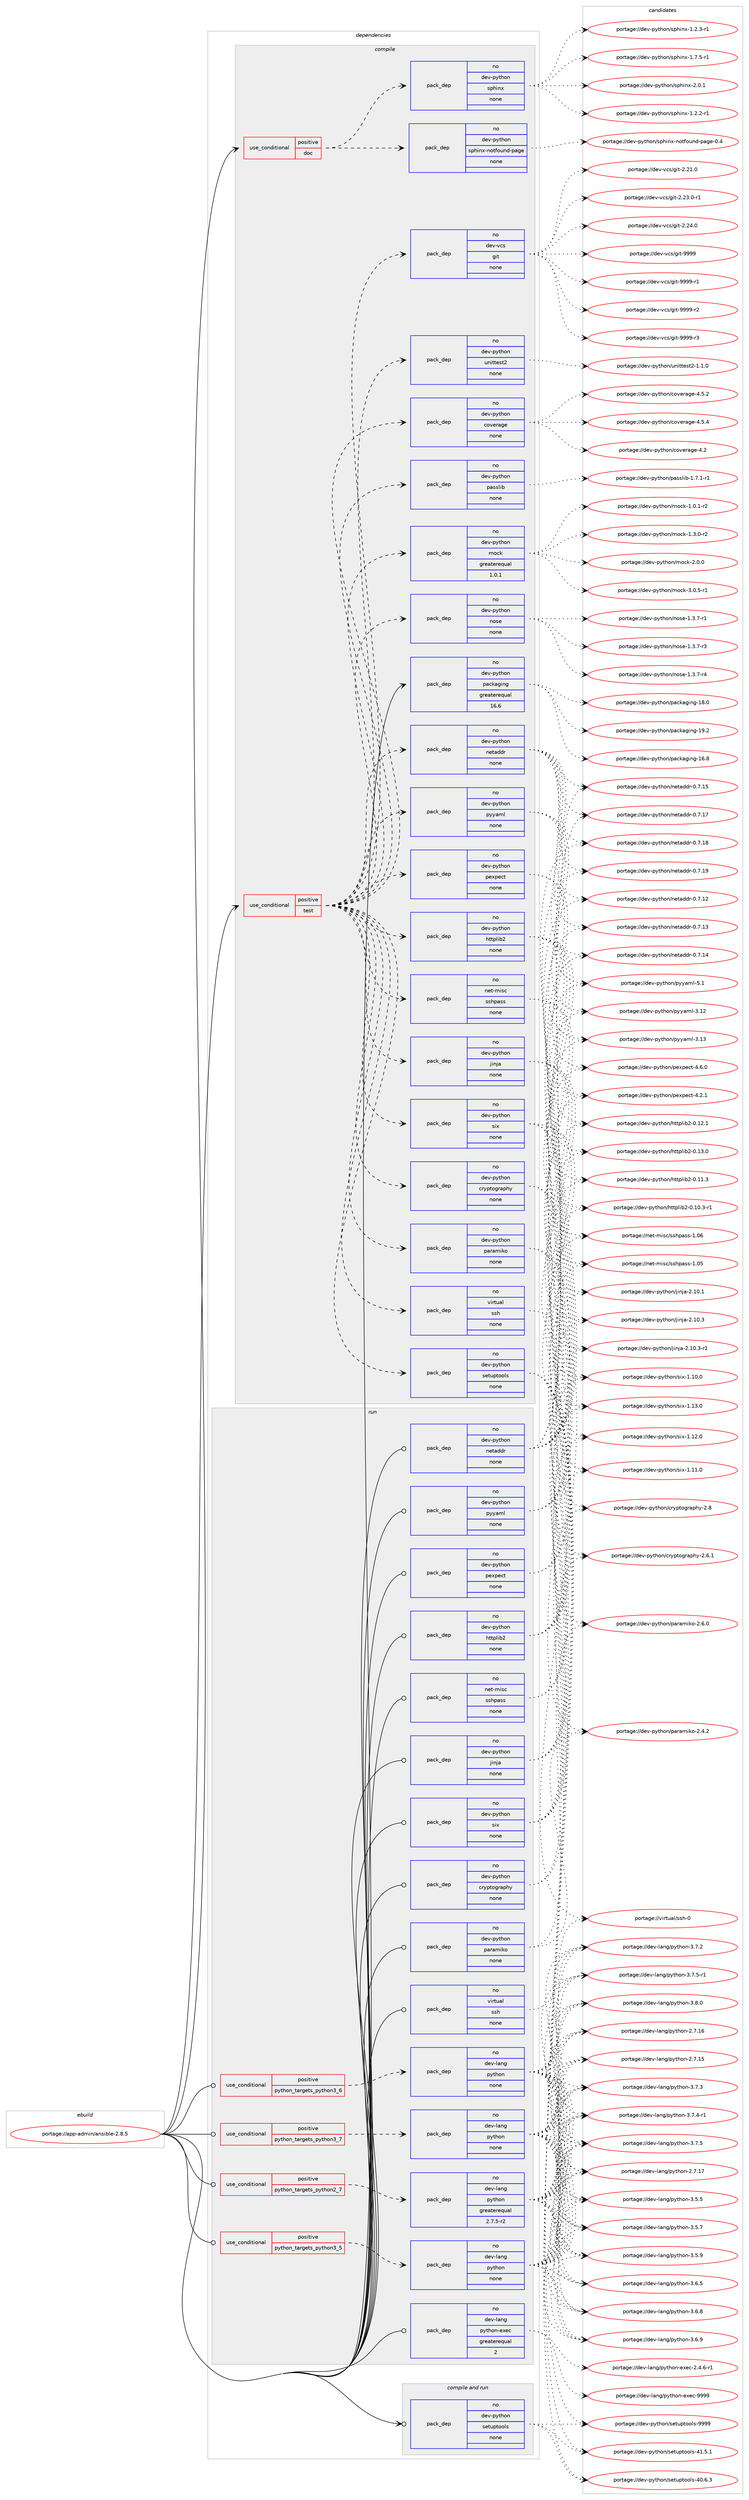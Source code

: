digraph prolog {

# *************
# Graph options
# *************

newrank=true;
concentrate=true;
compound=true;
graph [rankdir=LR,fontname=Helvetica,fontsize=10,ranksep=1.5];#, ranksep=2.5, nodesep=0.2];
edge  [arrowhead=vee];
node  [fontname=Helvetica,fontsize=10];

# **********
# The ebuild
# **********

subgraph cluster_leftcol {
color=gray;
rank=same;
label=<<i>ebuild</i>>;
id [label="portage://app-admin/ansible-2.8.5", color=red, width=4, href="../app-admin/ansible-2.8.5.svg"];
}

# ****************
# The dependencies
# ****************

subgraph cluster_midcol {
color=gray;
label=<<i>dependencies</i>>;
subgraph cluster_compile {
fillcolor="#eeeeee";
style=filled;
label=<<i>compile</i>>;
subgraph cond148 {
dependency886 [label=<<TABLE BORDER="0" CELLBORDER="1" CELLSPACING="0" CELLPADDING="4"><TR><TD ROWSPAN="3" CELLPADDING="10">use_conditional</TD></TR><TR><TD>positive</TD></TR><TR><TD>doc</TD></TR></TABLE>>, shape=none, color=red];
subgraph pack726 {
dependency887 [label=<<TABLE BORDER="0" CELLBORDER="1" CELLSPACING="0" CELLPADDING="4" WIDTH="220"><TR><TD ROWSPAN="6" CELLPADDING="30">pack_dep</TD></TR><TR><TD WIDTH="110">no</TD></TR><TR><TD>dev-python</TD></TR><TR><TD>sphinx</TD></TR><TR><TD>none</TD></TR><TR><TD></TD></TR></TABLE>>, shape=none, color=blue];
}
dependency886:e -> dependency887:w [weight=20,style="dashed",arrowhead="vee"];
subgraph pack727 {
dependency888 [label=<<TABLE BORDER="0" CELLBORDER="1" CELLSPACING="0" CELLPADDING="4" WIDTH="220"><TR><TD ROWSPAN="6" CELLPADDING="30">pack_dep</TD></TR><TR><TD WIDTH="110">no</TD></TR><TR><TD>dev-python</TD></TR><TR><TD>sphinx-notfound-page</TD></TR><TR><TD>none</TD></TR><TR><TD></TD></TR></TABLE>>, shape=none, color=blue];
}
dependency886:e -> dependency888:w [weight=20,style="dashed",arrowhead="vee"];
}
id:e -> dependency886:w [weight=20,style="solid",arrowhead="vee"];
subgraph cond149 {
dependency889 [label=<<TABLE BORDER="0" CELLBORDER="1" CELLSPACING="0" CELLPADDING="4"><TR><TD ROWSPAN="3" CELLPADDING="10">use_conditional</TD></TR><TR><TD>positive</TD></TR><TR><TD>test</TD></TR></TABLE>>, shape=none, color=red];
subgraph pack728 {
dependency890 [label=<<TABLE BORDER="0" CELLBORDER="1" CELLSPACING="0" CELLPADDING="4" WIDTH="220"><TR><TD ROWSPAN="6" CELLPADDING="30">pack_dep</TD></TR><TR><TD WIDTH="110">no</TD></TR><TR><TD>dev-python</TD></TR><TR><TD>paramiko</TD></TR><TR><TD>none</TD></TR><TR><TD></TD></TR></TABLE>>, shape=none, color=blue];
}
dependency889:e -> dependency890:w [weight=20,style="dashed",arrowhead="vee"];
subgraph pack729 {
dependency891 [label=<<TABLE BORDER="0" CELLBORDER="1" CELLSPACING="0" CELLPADDING="4" WIDTH="220"><TR><TD ROWSPAN="6" CELLPADDING="30">pack_dep</TD></TR><TR><TD WIDTH="110">no</TD></TR><TR><TD>dev-python</TD></TR><TR><TD>jinja</TD></TR><TR><TD>none</TD></TR><TR><TD></TD></TR></TABLE>>, shape=none, color=blue];
}
dependency889:e -> dependency891:w [weight=20,style="dashed",arrowhead="vee"];
subgraph pack730 {
dependency892 [label=<<TABLE BORDER="0" CELLBORDER="1" CELLSPACING="0" CELLPADDING="4" WIDTH="220"><TR><TD ROWSPAN="6" CELLPADDING="30">pack_dep</TD></TR><TR><TD WIDTH="110">no</TD></TR><TR><TD>dev-python</TD></TR><TR><TD>pyyaml</TD></TR><TR><TD>none</TD></TR><TR><TD></TD></TR></TABLE>>, shape=none, color=blue];
}
dependency889:e -> dependency892:w [weight=20,style="dashed",arrowhead="vee"];
subgraph pack731 {
dependency893 [label=<<TABLE BORDER="0" CELLBORDER="1" CELLSPACING="0" CELLPADDING="4" WIDTH="220"><TR><TD ROWSPAN="6" CELLPADDING="30">pack_dep</TD></TR><TR><TD WIDTH="110">no</TD></TR><TR><TD>dev-python</TD></TR><TR><TD>setuptools</TD></TR><TR><TD>none</TD></TR><TR><TD></TD></TR></TABLE>>, shape=none, color=blue];
}
dependency889:e -> dependency893:w [weight=20,style="dashed",arrowhead="vee"];
subgraph pack732 {
dependency894 [label=<<TABLE BORDER="0" CELLBORDER="1" CELLSPACING="0" CELLPADDING="4" WIDTH="220"><TR><TD ROWSPAN="6" CELLPADDING="30">pack_dep</TD></TR><TR><TD WIDTH="110">no</TD></TR><TR><TD>dev-python</TD></TR><TR><TD>cryptography</TD></TR><TR><TD>none</TD></TR><TR><TD></TD></TR></TABLE>>, shape=none, color=blue];
}
dependency889:e -> dependency894:w [weight=20,style="dashed",arrowhead="vee"];
subgraph pack733 {
dependency895 [label=<<TABLE BORDER="0" CELLBORDER="1" CELLSPACING="0" CELLPADDING="4" WIDTH="220"><TR><TD ROWSPAN="6" CELLPADDING="30">pack_dep</TD></TR><TR><TD WIDTH="110">no</TD></TR><TR><TD>dev-python</TD></TR><TR><TD>httplib2</TD></TR><TR><TD>none</TD></TR><TR><TD></TD></TR></TABLE>>, shape=none, color=blue];
}
dependency889:e -> dependency895:w [weight=20,style="dashed",arrowhead="vee"];
subgraph pack734 {
dependency896 [label=<<TABLE BORDER="0" CELLBORDER="1" CELLSPACING="0" CELLPADDING="4" WIDTH="220"><TR><TD ROWSPAN="6" CELLPADDING="30">pack_dep</TD></TR><TR><TD WIDTH="110">no</TD></TR><TR><TD>dev-python</TD></TR><TR><TD>six</TD></TR><TR><TD>none</TD></TR><TR><TD></TD></TR></TABLE>>, shape=none, color=blue];
}
dependency889:e -> dependency896:w [weight=20,style="dashed",arrowhead="vee"];
subgraph pack735 {
dependency897 [label=<<TABLE BORDER="0" CELLBORDER="1" CELLSPACING="0" CELLPADDING="4" WIDTH="220"><TR><TD ROWSPAN="6" CELLPADDING="30">pack_dep</TD></TR><TR><TD WIDTH="110">no</TD></TR><TR><TD>dev-python</TD></TR><TR><TD>netaddr</TD></TR><TR><TD>none</TD></TR><TR><TD></TD></TR></TABLE>>, shape=none, color=blue];
}
dependency889:e -> dependency897:w [weight=20,style="dashed",arrowhead="vee"];
subgraph pack736 {
dependency898 [label=<<TABLE BORDER="0" CELLBORDER="1" CELLSPACING="0" CELLPADDING="4" WIDTH="220"><TR><TD ROWSPAN="6" CELLPADDING="30">pack_dep</TD></TR><TR><TD WIDTH="110">no</TD></TR><TR><TD>dev-python</TD></TR><TR><TD>pexpect</TD></TR><TR><TD>none</TD></TR><TR><TD></TD></TR></TABLE>>, shape=none, color=blue];
}
dependency889:e -> dependency898:w [weight=20,style="dashed",arrowhead="vee"];
subgraph pack737 {
dependency899 [label=<<TABLE BORDER="0" CELLBORDER="1" CELLSPACING="0" CELLPADDING="4" WIDTH="220"><TR><TD ROWSPAN="6" CELLPADDING="30">pack_dep</TD></TR><TR><TD WIDTH="110">no</TD></TR><TR><TD>net-misc</TD></TR><TR><TD>sshpass</TD></TR><TR><TD>none</TD></TR><TR><TD></TD></TR></TABLE>>, shape=none, color=blue];
}
dependency889:e -> dependency899:w [weight=20,style="dashed",arrowhead="vee"];
subgraph pack738 {
dependency900 [label=<<TABLE BORDER="0" CELLBORDER="1" CELLSPACING="0" CELLPADDING="4" WIDTH="220"><TR><TD ROWSPAN="6" CELLPADDING="30">pack_dep</TD></TR><TR><TD WIDTH="110">no</TD></TR><TR><TD>virtual</TD></TR><TR><TD>ssh</TD></TR><TR><TD>none</TD></TR><TR><TD></TD></TR></TABLE>>, shape=none, color=blue];
}
dependency889:e -> dependency900:w [weight=20,style="dashed",arrowhead="vee"];
subgraph pack739 {
dependency901 [label=<<TABLE BORDER="0" CELLBORDER="1" CELLSPACING="0" CELLPADDING="4" WIDTH="220"><TR><TD ROWSPAN="6" CELLPADDING="30">pack_dep</TD></TR><TR><TD WIDTH="110">no</TD></TR><TR><TD>dev-python</TD></TR><TR><TD>nose</TD></TR><TR><TD>none</TD></TR><TR><TD></TD></TR></TABLE>>, shape=none, color=blue];
}
dependency889:e -> dependency901:w [weight=20,style="dashed",arrowhead="vee"];
subgraph pack740 {
dependency902 [label=<<TABLE BORDER="0" CELLBORDER="1" CELLSPACING="0" CELLPADDING="4" WIDTH="220"><TR><TD ROWSPAN="6" CELLPADDING="30">pack_dep</TD></TR><TR><TD WIDTH="110">no</TD></TR><TR><TD>dev-python</TD></TR><TR><TD>mock</TD></TR><TR><TD>greaterequal</TD></TR><TR><TD>1.0.1</TD></TR></TABLE>>, shape=none, color=blue];
}
dependency889:e -> dependency902:w [weight=20,style="dashed",arrowhead="vee"];
subgraph pack741 {
dependency903 [label=<<TABLE BORDER="0" CELLBORDER="1" CELLSPACING="0" CELLPADDING="4" WIDTH="220"><TR><TD ROWSPAN="6" CELLPADDING="30">pack_dep</TD></TR><TR><TD WIDTH="110">no</TD></TR><TR><TD>dev-python</TD></TR><TR><TD>passlib</TD></TR><TR><TD>none</TD></TR><TR><TD></TD></TR></TABLE>>, shape=none, color=blue];
}
dependency889:e -> dependency903:w [weight=20,style="dashed",arrowhead="vee"];
subgraph pack742 {
dependency904 [label=<<TABLE BORDER="0" CELLBORDER="1" CELLSPACING="0" CELLPADDING="4" WIDTH="220"><TR><TD ROWSPAN="6" CELLPADDING="30">pack_dep</TD></TR><TR><TD WIDTH="110">no</TD></TR><TR><TD>dev-python</TD></TR><TR><TD>coverage</TD></TR><TR><TD>none</TD></TR><TR><TD></TD></TR></TABLE>>, shape=none, color=blue];
}
dependency889:e -> dependency904:w [weight=20,style="dashed",arrowhead="vee"];
subgraph pack743 {
dependency905 [label=<<TABLE BORDER="0" CELLBORDER="1" CELLSPACING="0" CELLPADDING="4" WIDTH="220"><TR><TD ROWSPAN="6" CELLPADDING="30">pack_dep</TD></TR><TR><TD WIDTH="110">no</TD></TR><TR><TD>dev-python</TD></TR><TR><TD>unittest2</TD></TR><TR><TD>none</TD></TR><TR><TD></TD></TR></TABLE>>, shape=none, color=blue];
}
dependency889:e -> dependency905:w [weight=20,style="dashed",arrowhead="vee"];
subgraph pack744 {
dependency906 [label=<<TABLE BORDER="0" CELLBORDER="1" CELLSPACING="0" CELLPADDING="4" WIDTH="220"><TR><TD ROWSPAN="6" CELLPADDING="30">pack_dep</TD></TR><TR><TD WIDTH="110">no</TD></TR><TR><TD>dev-vcs</TD></TR><TR><TD>git</TD></TR><TR><TD>none</TD></TR><TR><TD></TD></TR></TABLE>>, shape=none, color=blue];
}
dependency889:e -> dependency906:w [weight=20,style="dashed",arrowhead="vee"];
}
id:e -> dependency889:w [weight=20,style="solid",arrowhead="vee"];
subgraph pack745 {
dependency907 [label=<<TABLE BORDER="0" CELLBORDER="1" CELLSPACING="0" CELLPADDING="4" WIDTH="220"><TR><TD ROWSPAN="6" CELLPADDING="30">pack_dep</TD></TR><TR><TD WIDTH="110">no</TD></TR><TR><TD>dev-python</TD></TR><TR><TD>packaging</TD></TR><TR><TD>greaterequal</TD></TR><TR><TD>16.6</TD></TR></TABLE>>, shape=none, color=blue];
}
id:e -> dependency907:w [weight=20,style="solid",arrowhead="vee"];
}
subgraph cluster_compileandrun {
fillcolor="#eeeeee";
style=filled;
label=<<i>compile and run</i>>;
subgraph pack746 {
dependency908 [label=<<TABLE BORDER="0" CELLBORDER="1" CELLSPACING="0" CELLPADDING="4" WIDTH="220"><TR><TD ROWSPAN="6" CELLPADDING="30">pack_dep</TD></TR><TR><TD WIDTH="110">no</TD></TR><TR><TD>dev-python</TD></TR><TR><TD>setuptools</TD></TR><TR><TD>none</TD></TR><TR><TD></TD></TR></TABLE>>, shape=none, color=blue];
}
id:e -> dependency908:w [weight=20,style="solid",arrowhead="odotvee"];
}
subgraph cluster_run {
fillcolor="#eeeeee";
style=filled;
label=<<i>run</i>>;
subgraph cond150 {
dependency909 [label=<<TABLE BORDER="0" CELLBORDER="1" CELLSPACING="0" CELLPADDING="4"><TR><TD ROWSPAN="3" CELLPADDING="10">use_conditional</TD></TR><TR><TD>positive</TD></TR><TR><TD>python_targets_python2_7</TD></TR></TABLE>>, shape=none, color=red];
subgraph pack747 {
dependency910 [label=<<TABLE BORDER="0" CELLBORDER="1" CELLSPACING="0" CELLPADDING="4" WIDTH="220"><TR><TD ROWSPAN="6" CELLPADDING="30">pack_dep</TD></TR><TR><TD WIDTH="110">no</TD></TR><TR><TD>dev-lang</TD></TR><TR><TD>python</TD></TR><TR><TD>greaterequal</TD></TR><TR><TD>2.7.5-r2</TD></TR></TABLE>>, shape=none, color=blue];
}
dependency909:e -> dependency910:w [weight=20,style="dashed",arrowhead="vee"];
}
id:e -> dependency909:w [weight=20,style="solid",arrowhead="odot"];
subgraph cond151 {
dependency911 [label=<<TABLE BORDER="0" CELLBORDER="1" CELLSPACING="0" CELLPADDING="4"><TR><TD ROWSPAN="3" CELLPADDING="10">use_conditional</TD></TR><TR><TD>positive</TD></TR><TR><TD>python_targets_python3_5</TD></TR></TABLE>>, shape=none, color=red];
subgraph pack748 {
dependency912 [label=<<TABLE BORDER="0" CELLBORDER="1" CELLSPACING="0" CELLPADDING="4" WIDTH="220"><TR><TD ROWSPAN="6" CELLPADDING="30">pack_dep</TD></TR><TR><TD WIDTH="110">no</TD></TR><TR><TD>dev-lang</TD></TR><TR><TD>python</TD></TR><TR><TD>none</TD></TR><TR><TD></TD></TR></TABLE>>, shape=none, color=blue];
}
dependency911:e -> dependency912:w [weight=20,style="dashed",arrowhead="vee"];
}
id:e -> dependency911:w [weight=20,style="solid",arrowhead="odot"];
subgraph cond152 {
dependency913 [label=<<TABLE BORDER="0" CELLBORDER="1" CELLSPACING="0" CELLPADDING="4"><TR><TD ROWSPAN="3" CELLPADDING="10">use_conditional</TD></TR><TR><TD>positive</TD></TR><TR><TD>python_targets_python3_6</TD></TR></TABLE>>, shape=none, color=red];
subgraph pack749 {
dependency914 [label=<<TABLE BORDER="0" CELLBORDER="1" CELLSPACING="0" CELLPADDING="4" WIDTH="220"><TR><TD ROWSPAN="6" CELLPADDING="30">pack_dep</TD></TR><TR><TD WIDTH="110">no</TD></TR><TR><TD>dev-lang</TD></TR><TR><TD>python</TD></TR><TR><TD>none</TD></TR><TR><TD></TD></TR></TABLE>>, shape=none, color=blue];
}
dependency913:e -> dependency914:w [weight=20,style="dashed",arrowhead="vee"];
}
id:e -> dependency913:w [weight=20,style="solid",arrowhead="odot"];
subgraph cond153 {
dependency915 [label=<<TABLE BORDER="0" CELLBORDER="1" CELLSPACING="0" CELLPADDING="4"><TR><TD ROWSPAN="3" CELLPADDING="10">use_conditional</TD></TR><TR><TD>positive</TD></TR><TR><TD>python_targets_python3_7</TD></TR></TABLE>>, shape=none, color=red];
subgraph pack750 {
dependency916 [label=<<TABLE BORDER="0" CELLBORDER="1" CELLSPACING="0" CELLPADDING="4" WIDTH="220"><TR><TD ROWSPAN="6" CELLPADDING="30">pack_dep</TD></TR><TR><TD WIDTH="110">no</TD></TR><TR><TD>dev-lang</TD></TR><TR><TD>python</TD></TR><TR><TD>none</TD></TR><TR><TD></TD></TR></TABLE>>, shape=none, color=blue];
}
dependency915:e -> dependency916:w [weight=20,style="dashed",arrowhead="vee"];
}
id:e -> dependency915:w [weight=20,style="solid",arrowhead="odot"];
subgraph pack751 {
dependency917 [label=<<TABLE BORDER="0" CELLBORDER="1" CELLSPACING="0" CELLPADDING="4" WIDTH="220"><TR><TD ROWSPAN="6" CELLPADDING="30">pack_dep</TD></TR><TR><TD WIDTH="110">no</TD></TR><TR><TD>dev-lang</TD></TR><TR><TD>python-exec</TD></TR><TR><TD>greaterequal</TD></TR><TR><TD>2</TD></TR></TABLE>>, shape=none, color=blue];
}
id:e -> dependency917:w [weight=20,style="solid",arrowhead="odot"];
subgraph pack752 {
dependency918 [label=<<TABLE BORDER="0" CELLBORDER="1" CELLSPACING="0" CELLPADDING="4" WIDTH="220"><TR><TD ROWSPAN="6" CELLPADDING="30">pack_dep</TD></TR><TR><TD WIDTH="110">no</TD></TR><TR><TD>dev-python</TD></TR><TR><TD>cryptography</TD></TR><TR><TD>none</TD></TR><TR><TD></TD></TR></TABLE>>, shape=none, color=blue];
}
id:e -> dependency918:w [weight=20,style="solid",arrowhead="odot"];
subgraph pack753 {
dependency919 [label=<<TABLE BORDER="0" CELLBORDER="1" CELLSPACING="0" CELLPADDING="4" WIDTH="220"><TR><TD ROWSPAN="6" CELLPADDING="30">pack_dep</TD></TR><TR><TD WIDTH="110">no</TD></TR><TR><TD>dev-python</TD></TR><TR><TD>httplib2</TD></TR><TR><TD>none</TD></TR><TR><TD></TD></TR></TABLE>>, shape=none, color=blue];
}
id:e -> dependency919:w [weight=20,style="solid",arrowhead="odot"];
subgraph pack754 {
dependency920 [label=<<TABLE BORDER="0" CELLBORDER="1" CELLSPACING="0" CELLPADDING="4" WIDTH="220"><TR><TD ROWSPAN="6" CELLPADDING="30">pack_dep</TD></TR><TR><TD WIDTH="110">no</TD></TR><TR><TD>dev-python</TD></TR><TR><TD>jinja</TD></TR><TR><TD>none</TD></TR><TR><TD></TD></TR></TABLE>>, shape=none, color=blue];
}
id:e -> dependency920:w [weight=20,style="solid",arrowhead="odot"];
subgraph pack755 {
dependency921 [label=<<TABLE BORDER="0" CELLBORDER="1" CELLSPACING="0" CELLPADDING="4" WIDTH="220"><TR><TD ROWSPAN="6" CELLPADDING="30">pack_dep</TD></TR><TR><TD WIDTH="110">no</TD></TR><TR><TD>dev-python</TD></TR><TR><TD>netaddr</TD></TR><TR><TD>none</TD></TR><TR><TD></TD></TR></TABLE>>, shape=none, color=blue];
}
id:e -> dependency921:w [weight=20,style="solid",arrowhead="odot"];
subgraph pack756 {
dependency922 [label=<<TABLE BORDER="0" CELLBORDER="1" CELLSPACING="0" CELLPADDING="4" WIDTH="220"><TR><TD ROWSPAN="6" CELLPADDING="30">pack_dep</TD></TR><TR><TD WIDTH="110">no</TD></TR><TR><TD>dev-python</TD></TR><TR><TD>paramiko</TD></TR><TR><TD>none</TD></TR><TR><TD></TD></TR></TABLE>>, shape=none, color=blue];
}
id:e -> dependency922:w [weight=20,style="solid",arrowhead="odot"];
subgraph pack757 {
dependency923 [label=<<TABLE BORDER="0" CELLBORDER="1" CELLSPACING="0" CELLPADDING="4" WIDTH="220"><TR><TD ROWSPAN="6" CELLPADDING="30">pack_dep</TD></TR><TR><TD WIDTH="110">no</TD></TR><TR><TD>dev-python</TD></TR><TR><TD>pexpect</TD></TR><TR><TD>none</TD></TR><TR><TD></TD></TR></TABLE>>, shape=none, color=blue];
}
id:e -> dependency923:w [weight=20,style="solid",arrowhead="odot"];
subgraph pack758 {
dependency924 [label=<<TABLE BORDER="0" CELLBORDER="1" CELLSPACING="0" CELLPADDING="4" WIDTH="220"><TR><TD ROWSPAN="6" CELLPADDING="30">pack_dep</TD></TR><TR><TD WIDTH="110">no</TD></TR><TR><TD>dev-python</TD></TR><TR><TD>pyyaml</TD></TR><TR><TD>none</TD></TR><TR><TD></TD></TR></TABLE>>, shape=none, color=blue];
}
id:e -> dependency924:w [weight=20,style="solid",arrowhead="odot"];
subgraph pack759 {
dependency925 [label=<<TABLE BORDER="0" CELLBORDER="1" CELLSPACING="0" CELLPADDING="4" WIDTH="220"><TR><TD ROWSPAN="6" CELLPADDING="30">pack_dep</TD></TR><TR><TD WIDTH="110">no</TD></TR><TR><TD>dev-python</TD></TR><TR><TD>six</TD></TR><TR><TD>none</TD></TR><TR><TD></TD></TR></TABLE>>, shape=none, color=blue];
}
id:e -> dependency925:w [weight=20,style="solid",arrowhead="odot"];
subgraph pack760 {
dependency926 [label=<<TABLE BORDER="0" CELLBORDER="1" CELLSPACING="0" CELLPADDING="4" WIDTH="220"><TR><TD ROWSPAN="6" CELLPADDING="30">pack_dep</TD></TR><TR><TD WIDTH="110">no</TD></TR><TR><TD>net-misc</TD></TR><TR><TD>sshpass</TD></TR><TR><TD>none</TD></TR><TR><TD></TD></TR></TABLE>>, shape=none, color=blue];
}
id:e -> dependency926:w [weight=20,style="solid",arrowhead="odot"];
subgraph pack761 {
dependency927 [label=<<TABLE BORDER="0" CELLBORDER="1" CELLSPACING="0" CELLPADDING="4" WIDTH="220"><TR><TD ROWSPAN="6" CELLPADDING="30">pack_dep</TD></TR><TR><TD WIDTH="110">no</TD></TR><TR><TD>virtual</TD></TR><TR><TD>ssh</TD></TR><TR><TD>none</TD></TR><TR><TD></TD></TR></TABLE>>, shape=none, color=blue];
}
id:e -> dependency927:w [weight=20,style="solid",arrowhead="odot"];
}
}

# **************
# The candidates
# **************

subgraph cluster_choices {
rank=same;
color=gray;
label=<<i>candidates</i>>;

subgraph choice726 {
color=black;
nodesep=1;
choiceportage10010111845112121116104111110471151121041051101204549465046504511449 [label="portage://dev-python/sphinx-1.2.2-r1", color=red, width=4,href="../dev-python/sphinx-1.2.2-r1.svg"];
choiceportage10010111845112121116104111110471151121041051101204549465046514511449 [label="portage://dev-python/sphinx-1.2.3-r1", color=red, width=4,href="../dev-python/sphinx-1.2.3-r1.svg"];
choiceportage10010111845112121116104111110471151121041051101204549465546534511449 [label="portage://dev-python/sphinx-1.7.5-r1", color=red, width=4,href="../dev-python/sphinx-1.7.5-r1.svg"];
choiceportage1001011184511212111610411111047115112104105110120455046484649 [label="portage://dev-python/sphinx-2.0.1", color=red, width=4,href="../dev-python/sphinx-2.0.1.svg"];
dependency887:e -> choiceportage10010111845112121116104111110471151121041051101204549465046504511449:w [style=dotted,weight="100"];
dependency887:e -> choiceportage10010111845112121116104111110471151121041051101204549465046514511449:w [style=dotted,weight="100"];
dependency887:e -> choiceportage10010111845112121116104111110471151121041051101204549465546534511449:w [style=dotted,weight="100"];
dependency887:e -> choiceportage1001011184511212111610411111047115112104105110120455046484649:w [style=dotted,weight="100"];
}
subgraph choice727 {
color=black;
nodesep=1;
choiceportage100101118451121211161041111104711511210410511012045110111116102111117110100451129710310145484652 [label="portage://dev-python/sphinx-notfound-page-0.4", color=red, width=4,href="../dev-python/sphinx-notfound-page-0.4.svg"];
dependency888:e -> choiceportage100101118451121211161041111104711511210410511012045110111116102111117110100451129710310145484652:w [style=dotted,weight="100"];
}
subgraph choice728 {
color=black;
nodesep=1;
choiceportage10010111845112121116104111110471129711497109105107111455046524650 [label="portage://dev-python/paramiko-2.4.2", color=red, width=4,href="../dev-python/paramiko-2.4.2.svg"];
choiceportage10010111845112121116104111110471129711497109105107111455046544648 [label="portage://dev-python/paramiko-2.6.0", color=red, width=4,href="../dev-python/paramiko-2.6.0.svg"];
dependency890:e -> choiceportage10010111845112121116104111110471129711497109105107111455046524650:w [style=dotted,weight="100"];
dependency890:e -> choiceportage10010111845112121116104111110471129711497109105107111455046544648:w [style=dotted,weight="100"];
}
subgraph choice729 {
color=black;
nodesep=1;
choiceportage10010111845112121116104111110471061051101069745504649484649 [label="portage://dev-python/jinja-2.10.1", color=red, width=4,href="../dev-python/jinja-2.10.1.svg"];
choiceportage10010111845112121116104111110471061051101069745504649484651 [label="portage://dev-python/jinja-2.10.3", color=red, width=4,href="../dev-python/jinja-2.10.3.svg"];
choiceportage100101118451121211161041111104710610511010697455046494846514511449 [label="portage://dev-python/jinja-2.10.3-r1", color=red, width=4,href="../dev-python/jinja-2.10.3-r1.svg"];
dependency891:e -> choiceportage10010111845112121116104111110471061051101069745504649484649:w [style=dotted,weight="100"];
dependency891:e -> choiceportage10010111845112121116104111110471061051101069745504649484651:w [style=dotted,weight="100"];
dependency891:e -> choiceportage100101118451121211161041111104710610511010697455046494846514511449:w [style=dotted,weight="100"];
}
subgraph choice730 {
color=black;
nodesep=1;
choiceportage1001011184511212111610411111047112121121971091084551464950 [label="portage://dev-python/pyyaml-3.12", color=red, width=4,href="../dev-python/pyyaml-3.12.svg"];
choiceportage1001011184511212111610411111047112121121971091084551464951 [label="portage://dev-python/pyyaml-3.13", color=red, width=4,href="../dev-python/pyyaml-3.13.svg"];
choiceportage10010111845112121116104111110471121211219710910845534649 [label="portage://dev-python/pyyaml-5.1", color=red, width=4,href="../dev-python/pyyaml-5.1.svg"];
dependency892:e -> choiceportage1001011184511212111610411111047112121121971091084551464950:w [style=dotted,weight="100"];
dependency892:e -> choiceportage1001011184511212111610411111047112121121971091084551464951:w [style=dotted,weight="100"];
dependency892:e -> choiceportage10010111845112121116104111110471121211219710910845534649:w [style=dotted,weight="100"];
}
subgraph choice731 {
color=black;
nodesep=1;
choiceportage100101118451121211161041111104711510111611711211611111110811545524846544651 [label="portage://dev-python/setuptools-40.6.3", color=red, width=4,href="../dev-python/setuptools-40.6.3.svg"];
choiceportage100101118451121211161041111104711510111611711211611111110811545524946534649 [label="portage://dev-python/setuptools-41.5.1", color=red, width=4,href="../dev-python/setuptools-41.5.1.svg"];
choiceportage10010111845112121116104111110471151011161171121161111111081154557575757 [label="portage://dev-python/setuptools-9999", color=red, width=4,href="../dev-python/setuptools-9999.svg"];
dependency893:e -> choiceportage100101118451121211161041111104711510111611711211611111110811545524846544651:w [style=dotted,weight="100"];
dependency893:e -> choiceportage100101118451121211161041111104711510111611711211611111110811545524946534649:w [style=dotted,weight="100"];
dependency893:e -> choiceportage10010111845112121116104111110471151011161171121161111111081154557575757:w [style=dotted,weight="100"];
}
subgraph choice732 {
color=black;
nodesep=1;
choiceportage10010111845112121116104111110479911412111211611110311497112104121455046544649 [label="portage://dev-python/cryptography-2.6.1", color=red, width=4,href="../dev-python/cryptography-2.6.1.svg"];
choiceportage1001011184511212111610411111047991141211121161111031149711210412145504656 [label="portage://dev-python/cryptography-2.8", color=red, width=4,href="../dev-python/cryptography-2.8.svg"];
dependency894:e -> choiceportage10010111845112121116104111110479911412111211611110311497112104121455046544649:w [style=dotted,weight="100"];
dependency894:e -> choiceportage1001011184511212111610411111047991141211121161111031149711210412145504656:w [style=dotted,weight="100"];
}
subgraph choice733 {
color=black;
nodesep=1;
choiceportage10010111845112121116104111110471041161161121081059850454846494846514511449 [label="portage://dev-python/httplib2-0.10.3-r1", color=red, width=4,href="../dev-python/httplib2-0.10.3-r1.svg"];
choiceportage1001011184511212111610411111047104116116112108105985045484649494651 [label="portage://dev-python/httplib2-0.11.3", color=red, width=4,href="../dev-python/httplib2-0.11.3.svg"];
choiceportage1001011184511212111610411111047104116116112108105985045484649504649 [label="portage://dev-python/httplib2-0.12.1", color=red, width=4,href="../dev-python/httplib2-0.12.1.svg"];
choiceportage1001011184511212111610411111047104116116112108105985045484649514648 [label="portage://dev-python/httplib2-0.13.0", color=red, width=4,href="../dev-python/httplib2-0.13.0.svg"];
dependency895:e -> choiceportage10010111845112121116104111110471041161161121081059850454846494846514511449:w [style=dotted,weight="100"];
dependency895:e -> choiceportage1001011184511212111610411111047104116116112108105985045484649494651:w [style=dotted,weight="100"];
dependency895:e -> choiceportage1001011184511212111610411111047104116116112108105985045484649504649:w [style=dotted,weight="100"];
dependency895:e -> choiceportage1001011184511212111610411111047104116116112108105985045484649514648:w [style=dotted,weight="100"];
}
subgraph choice734 {
color=black;
nodesep=1;
choiceportage100101118451121211161041111104711510512045494649484648 [label="portage://dev-python/six-1.10.0", color=red, width=4,href="../dev-python/six-1.10.0.svg"];
choiceportage100101118451121211161041111104711510512045494649494648 [label="portage://dev-python/six-1.11.0", color=red, width=4,href="../dev-python/six-1.11.0.svg"];
choiceportage100101118451121211161041111104711510512045494649504648 [label="portage://dev-python/six-1.12.0", color=red, width=4,href="../dev-python/six-1.12.0.svg"];
choiceportage100101118451121211161041111104711510512045494649514648 [label="portage://dev-python/six-1.13.0", color=red, width=4,href="../dev-python/six-1.13.0.svg"];
dependency896:e -> choiceportage100101118451121211161041111104711510512045494649484648:w [style=dotted,weight="100"];
dependency896:e -> choiceportage100101118451121211161041111104711510512045494649494648:w [style=dotted,weight="100"];
dependency896:e -> choiceportage100101118451121211161041111104711510512045494649504648:w [style=dotted,weight="100"];
dependency896:e -> choiceportage100101118451121211161041111104711510512045494649514648:w [style=dotted,weight="100"];
}
subgraph choice735 {
color=black;
nodesep=1;
choiceportage10010111845112121116104111110471101011169710010011445484655464950 [label="portage://dev-python/netaddr-0.7.12", color=red, width=4,href="../dev-python/netaddr-0.7.12.svg"];
choiceportage10010111845112121116104111110471101011169710010011445484655464951 [label="portage://dev-python/netaddr-0.7.13", color=red, width=4,href="../dev-python/netaddr-0.7.13.svg"];
choiceportage10010111845112121116104111110471101011169710010011445484655464952 [label="portage://dev-python/netaddr-0.7.14", color=red, width=4,href="../dev-python/netaddr-0.7.14.svg"];
choiceportage10010111845112121116104111110471101011169710010011445484655464953 [label="portage://dev-python/netaddr-0.7.15", color=red, width=4,href="../dev-python/netaddr-0.7.15.svg"];
choiceportage10010111845112121116104111110471101011169710010011445484655464955 [label="portage://dev-python/netaddr-0.7.17", color=red, width=4,href="../dev-python/netaddr-0.7.17.svg"];
choiceportage10010111845112121116104111110471101011169710010011445484655464956 [label="portage://dev-python/netaddr-0.7.18", color=red, width=4,href="../dev-python/netaddr-0.7.18.svg"];
choiceportage10010111845112121116104111110471101011169710010011445484655464957 [label="portage://dev-python/netaddr-0.7.19", color=red, width=4,href="../dev-python/netaddr-0.7.19.svg"];
dependency897:e -> choiceportage10010111845112121116104111110471101011169710010011445484655464950:w [style=dotted,weight="100"];
dependency897:e -> choiceportage10010111845112121116104111110471101011169710010011445484655464951:w [style=dotted,weight="100"];
dependency897:e -> choiceportage10010111845112121116104111110471101011169710010011445484655464952:w [style=dotted,weight="100"];
dependency897:e -> choiceportage10010111845112121116104111110471101011169710010011445484655464953:w [style=dotted,weight="100"];
dependency897:e -> choiceportage10010111845112121116104111110471101011169710010011445484655464955:w [style=dotted,weight="100"];
dependency897:e -> choiceportage10010111845112121116104111110471101011169710010011445484655464956:w [style=dotted,weight="100"];
dependency897:e -> choiceportage10010111845112121116104111110471101011169710010011445484655464957:w [style=dotted,weight="100"];
}
subgraph choice736 {
color=black;
nodesep=1;
choiceportage100101118451121211161041111104711210112011210199116455246504649 [label="portage://dev-python/pexpect-4.2.1", color=red, width=4,href="../dev-python/pexpect-4.2.1.svg"];
choiceportage100101118451121211161041111104711210112011210199116455246544648 [label="portage://dev-python/pexpect-4.6.0", color=red, width=4,href="../dev-python/pexpect-4.6.0.svg"];
dependency898:e -> choiceportage100101118451121211161041111104711210112011210199116455246504649:w [style=dotted,weight="100"];
dependency898:e -> choiceportage100101118451121211161041111104711210112011210199116455246544648:w [style=dotted,weight="100"];
}
subgraph choice737 {
color=black;
nodesep=1;
choiceportage110101116451091051159947115115104112971151154549464853 [label="portage://net-misc/sshpass-1.05", color=red, width=4,href="../net-misc/sshpass-1.05.svg"];
choiceportage110101116451091051159947115115104112971151154549464854 [label="portage://net-misc/sshpass-1.06", color=red, width=4,href="../net-misc/sshpass-1.06.svg"];
dependency899:e -> choiceportage110101116451091051159947115115104112971151154549464853:w [style=dotted,weight="100"];
dependency899:e -> choiceportage110101116451091051159947115115104112971151154549464854:w [style=dotted,weight="100"];
}
subgraph choice738 {
color=black;
nodesep=1;
choiceportage11810511411611797108471151151044548 [label="portage://virtual/ssh-0", color=red, width=4,href="../virtual/ssh-0.svg"];
dependency900:e -> choiceportage11810511411611797108471151151044548:w [style=dotted,weight="100"];
}
subgraph choice739 {
color=black;
nodesep=1;
choiceportage10010111845112121116104111110471101111151014549465146554511449 [label="portage://dev-python/nose-1.3.7-r1", color=red, width=4,href="../dev-python/nose-1.3.7-r1.svg"];
choiceportage10010111845112121116104111110471101111151014549465146554511451 [label="portage://dev-python/nose-1.3.7-r3", color=red, width=4,href="../dev-python/nose-1.3.7-r3.svg"];
choiceportage10010111845112121116104111110471101111151014549465146554511452 [label="portage://dev-python/nose-1.3.7-r4", color=red, width=4,href="../dev-python/nose-1.3.7-r4.svg"];
dependency901:e -> choiceportage10010111845112121116104111110471101111151014549465146554511449:w [style=dotted,weight="100"];
dependency901:e -> choiceportage10010111845112121116104111110471101111151014549465146554511451:w [style=dotted,weight="100"];
dependency901:e -> choiceportage10010111845112121116104111110471101111151014549465146554511452:w [style=dotted,weight="100"];
}
subgraph choice740 {
color=black;
nodesep=1;
choiceportage1001011184511212111610411111047109111991074549464846494511450 [label="portage://dev-python/mock-1.0.1-r2", color=red, width=4,href="../dev-python/mock-1.0.1-r2.svg"];
choiceportage1001011184511212111610411111047109111991074549465146484511450 [label="portage://dev-python/mock-1.3.0-r2", color=red, width=4,href="../dev-python/mock-1.3.0-r2.svg"];
choiceportage100101118451121211161041111104710911199107455046484648 [label="portage://dev-python/mock-2.0.0", color=red, width=4,href="../dev-python/mock-2.0.0.svg"];
choiceportage1001011184511212111610411111047109111991074551464846534511449 [label="portage://dev-python/mock-3.0.5-r1", color=red, width=4,href="../dev-python/mock-3.0.5-r1.svg"];
dependency902:e -> choiceportage1001011184511212111610411111047109111991074549464846494511450:w [style=dotted,weight="100"];
dependency902:e -> choiceportage1001011184511212111610411111047109111991074549465146484511450:w [style=dotted,weight="100"];
dependency902:e -> choiceportage100101118451121211161041111104710911199107455046484648:w [style=dotted,weight="100"];
dependency902:e -> choiceportage1001011184511212111610411111047109111991074551464846534511449:w [style=dotted,weight="100"];
}
subgraph choice741 {
color=black;
nodesep=1;
choiceportage100101118451121211161041111104711297115115108105984549465546494511449 [label="portage://dev-python/passlib-1.7.1-r1", color=red, width=4,href="../dev-python/passlib-1.7.1-r1.svg"];
dependency903:e -> choiceportage100101118451121211161041111104711297115115108105984549465546494511449:w [style=dotted,weight="100"];
}
subgraph choice742 {
color=black;
nodesep=1;
choiceportage1001011184511212111610411111047991111181011149710310145524650 [label="portage://dev-python/coverage-4.2", color=red, width=4,href="../dev-python/coverage-4.2.svg"];
choiceportage10010111845112121116104111110479911111810111497103101455246534650 [label="portage://dev-python/coverage-4.5.2", color=red, width=4,href="../dev-python/coverage-4.5.2.svg"];
choiceportage10010111845112121116104111110479911111810111497103101455246534652 [label="portage://dev-python/coverage-4.5.4", color=red, width=4,href="../dev-python/coverage-4.5.4.svg"];
dependency904:e -> choiceportage1001011184511212111610411111047991111181011149710310145524650:w [style=dotted,weight="100"];
dependency904:e -> choiceportage10010111845112121116104111110479911111810111497103101455246534650:w [style=dotted,weight="100"];
dependency904:e -> choiceportage10010111845112121116104111110479911111810111497103101455246534652:w [style=dotted,weight="100"];
}
subgraph choice743 {
color=black;
nodesep=1;
choiceportage100101118451121211161041111104711711010511611610111511650454946494648 [label="portage://dev-python/unittest2-1.1.0", color=red, width=4,href="../dev-python/unittest2-1.1.0.svg"];
dependency905:e -> choiceportage100101118451121211161041111104711711010511611610111511650454946494648:w [style=dotted,weight="100"];
}
subgraph choice744 {
color=black;
nodesep=1;
choiceportage10010111845118991154710310511645504650494648 [label="portage://dev-vcs/git-2.21.0", color=red, width=4,href="../dev-vcs/git-2.21.0.svg"];
choiceportage100101118451189911547103105116455046505146484511449 [label="portage://dev-vcs/git-2.23.0-r1", color=red, width=4,href="../dev-vcs/git-2.23.0-r1.svg"];
choiceportage10010111845118991154710310511645504650524648 [label="portage://dev-vcs/git-2.24.0", color=red, width=4,href="../dev-vcs/git-2.24.0.svg"];
choiceportage1001011184511899115471031051164557575757 [label="portage://dev-vcs/git-9999", color=red, width=4,href="../dev-vcs/git-9999.svg"];
choiceportage10010111845118991154710310511645575757574511449 [label="portage://dev-vcs/git-9999-r1", color=red, width=4,href="../dev-vcs/git-9999-r1.svg"];
choiceportage10010111845118991154710310511645575757574511450 [label="portage://dev-vcs/git-9999-r2", color=red, width=4,href="../dev-vcs/git-9999-r2.svg"];
choiceportage10010111845118991154710310511645575757574511451 [label="portage://dev-vcs/git-9999-r3", color=red, width=4,href="../dev-vcs/git-9999-r3.svg"];
dependency906:e -> choiceportage10010111845118991154710310511645504650494648:w [style=dotted,weight="100"];
dependency906:e -> choiceportage100101118451189911547103105116455046505146484511449:w [style=dotted,weight="100"];
dependency906:e -> choiceportage10010111845118991154710310511645504650524648:w [style=dotted,weight="100"];
dependency906:e -> choiceportage1001011184511899115471031051164557575757:w [style=dotted,weight="100"];
dependency906:e -> choiceportage10010111845118991154710310511645575757574511449:w [style=dotted,weight="100"];
dependency906:e -> choiceportage10010111845118991154710310511645575757574511450:w [style=dotted,weight="100"];
dependency906:e -> choiceportage10010111845118991154710310511645575757574511451:w [style=dotted,weight="100"];
}
subgraph choice745 {
color=black;
nodesep=1;
choiceportage10010111845112121116104111110471129799107971031051101034549544656 [label="portage://dev-python/packaging-16.8", color=red, width=4,href="../dev-python/packaging-16.8.svg"];
choiceportage10010111845112121116104111110471129799107971031051101034549564648 [label="portage://dev-python/packaging-18.0", color=red, width=4,href="../dev-python/packaging-18.0.svg"];
choiceportage10010111845112121116104111110471129799107971031051101034549574650 [label="portage://dev-python/packaging-19.2", color=red, width=4,href="../dev-python/packaging-19.2.svg"];
dependency907:e -> choiceportage10010111845112121116104111110471129799107971031051101034549544656:w [style=dotted,weight="100"];
dependency907:e -> choiceportage10010111845112121116104111110471129799107971031051101034549564648:w [style=dotted,weight="100"];
dependency907:e -> choiceportage10010111845112121116104111110471129799107971031051101034549574650:w [style=dotted,weight="100"];
}
subgraph choice746 {
color=black;
nodesep=1;
choiceportage100101118451121211161041111104711510111611711211611111110811545524846544651 [label="portage://dev-python/setuptools-40.6.3", color=red, width=4,href="../dev-python/setuptools-40.6.3.svg"];
choiceportage100101118451121211161041111104711510111611711211611111110811545524946534649 [label="portage://dev-python/setuptools-41.5.1", color=red, width=4,href="../dev-python/setuptools-41.5.1.svg"];
choiceportage10010111845112121116104111110471151011161171121161111111081154557575757 [label="portage://dev-python/setuptools-9999", color=red, width=4,href="../dev-python/setuptools-9999.svg"];
dependency908:e -> choiceportage100101118451121211161041111104711510111611711211611111110811545524846544651:w [style=dotted,weight="100"];
dependency908:e -> choiceportage100101118451121211161041111104711510111611711211611111110811545524946534649:w [style=dotted,weight="100"];
dependency908:e -> choiceportage10010111845112121116104111110471151011161171121161111111081154557575757:w [style=dotted,weight="100"];
}
subgraph choice747 {
color=black;
nodesep=1;
choiceportage10010111845108971101034711212111610411111045504655464953 [label="portage://dev-lang/python-2.7.15", color=red, width=4,href="../dev-lang/python-2.7.15.svg"];
choiceportage10010111845108971101034711212111610411111045504655464954 [label="portage://dev-lang/python-2.7.16", color=red, width=4,href="../dev-lang/python-2.7.16.svg"];
choiceportage10010111845108971101034711212111610411111045504655464955 [label="portage://dev-lang/python-2.7.17", color=red, width=4,href="../dev-lang/python-2.7.17.svg"];
choiceportage100101118451089711010347112121116104111110455146534653 [label="portage://dev-lang/python-3.5.5", color=red, width=4,href="../dev-lang/python-3.5.5.svg"];
choiceportage100101118451089711010347112121116104111110455146534655 [label="portage://dev-lang/python-3.5.7", color=red, width=4,href="../dev-lang/python-3.5.7.svg"];
choiceportage100101118451089711010347112121116104111110455146534657 [label="portage://dev-lang/python-3.5.9", color=red, width=4,href="../dev-lang/python-3.5.9.svg"];
choiceportage100101118451089711010347112121116104111110455146544653 [label="portage://dev-lang/python-3.6.5", color=red, width=4,href="../dev-lang/python-3.6.5.svg"];
choiceportage100101118451089711010347112121116104111110455146544656 [label="portage://dev-lang/python-3.6.8", color=red, width=4,href="../dev-lang/python-3.6.8.svg"];
choiceportage100101118451089711010347112121116104111110455146544657 [label="portage://dev-lang/python-3.6.9", color=red, width=4,href="../dev-lang/python-3.6.9.svg"];
choiceportage100101118451089711010347112121116104111110455146554650 [label="portage://dev-lang/python-3.7.2", color=red, width=4,href="../dev-lang/python-3.7.2.svg"];
choiceportage100101118451089711010347112121116104111110455146554651 [label="portage://dev-lang/python-3.7.3", color=red, width=4,href="../dev-lang/python-3.7.3.svg"];
choiceportage1001011184510897110103471121211161041111104551465546524511449 [label="portage://dev-lang/python-3.7.4-r1", color=red, width=4,href="../dev-lang/python-3.7.4-r1.svg"];
choiceportage100101118451089711010347112121116104111110455146554653 [label="portage://dev-lang/python-3.7.5", color=red, width=4,href="../dev-lang/python-3.7.5.svg"];
choiceportage1001011184510897110103471121211161041111104551465546534511449 [label="portage://dev-lang/python-3.7.5-r1", color=red, width=4,href="../dev-lang/python-3.7.5-r1.svg"];
choiceportage100101118451089711010347112121116104111110455146564648 [label="portage://dev-lang/python-3.8.0", color=red, width=4,href="../dev-lang/python-3.8.0.svg"];
dependency910:e -> choiceportage10010111845108971101034711212111610411111045504655464953:w [style=dotted,weight="100"];
dependency910:e -> choiceportage10010111845108971101034711212111610411111045504655464954:w [style=dotted,weight="100"];
dependency910:e -> choiceportage10010111845108971101034711212111610411111045504655464955:w [style=dotted,weight="100"];
dependency910:e -> choiceportage100101118451089711010347112121116104111110455146534653:w [style=dotted,weight="100"];
dependency910:e -> choiceportage100101118451089711010347112121116104111110455146534655:w [style=dotted,weight="100"];
dependency910:e -> choiceportage100101118451089711010347112121116104111110455146534657:w [style=dotted,weight="100"];
dependency910:e -> choiceportage100101118451089711010347112121116104111110455146544653:w [style=dotted,weight="100"];
dependency910:e -> choiceportage100101118451089711010347112121116104111110455146544656:w [style=dotted,weight="100"];
dependency910:e -> choiceportage100101118451089711010347112121116104111110455146544657:w [style=dotted,weight="100"];
dependency910:e -> choiceportage100101118451089711010347112121116104111110455146554650:w [style=dotted,weight="100"];
dependency910:e -> choiceportage100101118451089711010347112121116104111110455146554651:w [style=dotted,weight="100"];
dependency910:e -> choiceportage1001011184510897110103471121211161041111104551465546524511449:w [style=dotted,weight="100"];
dependency910:e -> choiceportage100101118451089711010347112121116104111110455146554653:w [style=dotted,weight="100"];
dependency910:e -> choiceportage1001011184510897110103471121211161041111104551465546534511449:w [style=dotted,weight="100"];
dependency910:e -> choiceportage100101118451089711010347112121116104111110455146564648:w [style=dotted,weight="100"];
}
subgraph choice748 {
color=black;
nodesep=1;
choiceportage10010111845108971101034711212111610411111045504655464953 [label="portage://dev-lang/python-2.7.15", color=red, width=4,href="../dev-lang/python-2.7.15.svg"];
choiceportage10010111845108971101034711212111610411111045504655464954 [label="portage://dev-lang/python-2.7.16", color=red, width=4,href="../dev-lang/python-2.7.16.svg"];
choiceportage10010111845108971101034711212111610411111045504655464955 [label="portage://dev-lang/python-2.7.17", color=red, width=4,href="../dev-lang/python-2.7.17.svg"];
choiceportage100101118451089711010347112121116104111110455146534653 [label="portage://dev-lang/python-3.5.5", color=red, width=4,href="../dev-lang/python-3.5.5.svg"];
choiceportage100101118451089711010347112121116104111110455146534655 [label="portage://dev-lang/python-3.5.7", color=red, width=4,href="../dev-lang/python-3.5.7.svg"];
choiceportage100101118451089711010347112121116104111110455146534657 [label="portage://dev-lang/python-3.5.9", color=red, width=4,href="../dev-lang/python-3.5.9.svg"];
choiceportage100101118451089711010347112121116104111110455146544653 [label="portage://dev-lang/python-3.6.5", color=red, width=4,href="../dev-lang/python-3.6.5.svg"];
choiceportage100101118451089711010347112121116104111110455146544656 [label="portage://dev-lang/python-3.6.8", color=red, width=4,href="../dev-lang/python-3.6.8.svg"];
choiceportage100101118451089711010347112121116104111110455146544657 [label="portage://dev-lang/python-3.6.9", color=red, width=4,href="../dev-lang/python-3.6.9.svg"];
choiceportage100101118451089711010347112121116104111110455146554650 [label="portage://dev-lang/python-3.7.2", color=red, width=4,href="../dev-lang/python-3.7.2.svg"];
choiceportage100101118451089711010347112121116104111110455146554651 [label="portage://dev-lang/python-3.7.3", color=red, width=4,href="../dev-lang/python-3.7.3.svg"];
choiceportage1001011184510897110103471121211161041111104551465546524511449 [label="portage://dev-lang/python-3.7.4-r1", color=red, width=4,href="../dev-lang/python-3.7.4-r1.svg"];
choiceportage100101118451089711010347112121116104111110455146554653 [label="portage://dev-lang/python-3.7.5", color=red, width=4,href="../dev-lang/python-3.7.5.svg"];
choiceportage1001011184510897110103471121211161041111104551465546534511449 [label="portage://dev-lang/python-3.7.5-r1", color=red, width=4,href="../dev-lang/python-3.7.5-r1.svg"];
choiceportage100101118451089711010347112121116104111110455146564648 [label="portage://dev-lang/python-3.8.0", color=red, width=4,href="../dev-lang/python-3.8.0.svg"];
dependency912:e -> choiceportage10010111845108971101034711212111610411111045504655464953:w [style=dotted,weight="100"];
dependency912:e -> choiceportage10010111845108971101034711212111610411111045504655464954:w [style=dotted,weight="100"];
dependency912:e -> choiceportage10010111845108971101034711212111610411111045504655464955:w [style=dotted,weight="100"];
dependency912:e -> choiceportage100101118451089711010347112121116104111110455146534653:w [style=dotted,weight="100"];
dependency912:e -> choiceportage100101118451089711010347112121116104111110455146534655:w [style=dotted,weight="100"];
dependency912:e -> choiceportage100101118451089711010347112121116104111110455146534657:w [style=dotted,weight="100"];
dependency912:e -> choiceportage100101118451089711010347112121116104111110455146544653:w [style=dotted,weight="100"];
dependency912:e -> choiceportage100101118451089711010347112121116104111110455146544656:w [style=dotted,weight="100"];
dependency912:e -> choiceportage100101118451089711010347112121116104111110455146544657:w [style=dotted,weight="100"];
dependency912:e -> choiceportage100101118451089711010347112121116104111110455146554650:w [style=dotted,weight="100"];
dependency912:e -> choiceportage100101118451089711010347112121116104111110455146554651:w [style=dotted,weight="100"];
dependency912:e -> choiceportage1001011184510897110103471121211161041111104551465546524511449:w [style=dotted,weight="100"];
dependency912:e -> choiceportage100101118451089711010347112121116104111110455146554653:w [style=dotted,weight="100"];
dependency912:e -> choiceportage1001011184510897110103471121211161041111104551465546534511449:w [style=dotted,weight="100"];
dependency912:e -> choiceportage100101118451089711010347112121116104111110455146564648:w [style=dotted,weight="100"];
}
subgraph choice749 {
color=black;
nodesep=1;
choiceportage10010111845108971101034711212111610411111045504655464953 [label="portage://dev-lang/python-2.7.15", color=red, width=4,href="../dev-lang/python-2.7.15.svg"];
choiceportage10010111845108971101034711212111610411111045504655464954 [label="portage://dev-lang/python-2.7.16", color=red, width=4,href="../dev-lang/python-2.7.16.svg"];
choiceportage10010111845108971101034711212111610411111045504655464955 [label="portage://dev-lang/python-2.7.17", color=red, width=4,href="../dev-lang/python-2.7.17.svg"];
choiceportage100101118451089711010347112121116104111110455146534653 [label="portage://dev-lang/python-3.5.5", color=red, width=4,href="../dev-lang/python-3.5.5.svg"];
choiceportage100101118451089711010347112121116104111110455146534655 [label="portage://dev-lang/python-3.5.7", color=red, width=4,href="../dev-lang/python-3.5.7.svg"];
choiceportage100101118451089711010347112121116104111110455146534657 [label="portage://dev-lang/python-3.5.9", color=red, width=4,href="../dev-lang/python-3.5.9.svg"];
choiceportage100101118451089711010347112121116104111110455146544653 [label="portage://dev-lang/python-3.6.5", color=red, width=4,href="../dev-lang/python-3.6.5.svg"];
choiceportage100101118451089711010347112121116104111110455146544656 [label="portage://dev-lang/python-3.6.8", color=red, width=4,href="../dev-lang/python-3.6.8.svg"];
choiceportage100101118451089711010347112121116104111110455146544657 [label="portage://dev-lang/python-3.6.9", color=red, width=4,href="../dev-lang/python-3.6.9.svg"];
choiceportage100101118451089711010347112121116104111110455146554650 [label="portage://dev-lang/python-3.7.2", color=red, width=4,href="../dev-lang/python-3.7.2.svg"];
choiceportage100101118451089711010347112121116104111110455146554651 [label="portage://dev-lang/python-3.7.3", color=red, width=4,href="../dev-lang/python-3.7.3.svg"];
choiceportage1001011184510897110103471121211161041111104551465546524511449 [label="portage://dev-lang/python-3.7.4-r1", color=red, width=4,href="../dev-lang/python-3.7.4-r1.svg"];
choiceportage100101118451089711010347112121116104111110455146554653 [label="portage://dev-lang/python-3.7.5", color=red, width=4,href="../dev-lang/python-3.7.5.svg"];
choiceportage1001011184510897110103471121211161041111104551465546534511449 [label="portage://dev-lang/python-3.7.5-r1", color=red, width=4,href="../dev-lang/python-3.7.5-r1.svg"];
choiceportage100101118451089711010347112121116104111110455146564648 [label="portage://dev-lang/python-3.8.0", color=red, width=4,href="../dev-lang/python-3.8.0.svg"];
dependency914:e -> choiceportage10010111845108971101034711212111610411111045504655464953:w [style=dotted,weight="100"];
dependency914:e -> choiceportage10010111845108971101034711212111610411111045504655464954:w [style=dotted,weight="100"];
dependency914:e -> choiceportage10010111845108971101034711212111610411111045504655464955:w [style=dotted,weight="100"];
dependency914:e -> choiceportage100101118451089711010347112121116104111110455146534653:w [style=dotted,weight="100"];
dependency914:e -> choiceportage100101118451089711010347112121116104111110455146534655:w [style=dotted,weight="100"];
dependency914:e -> choiceportage100101118451089711010347112121116104111110455146534657:w [style=dotted,weight="100"];
dependency914:e -> choiceportage100101118451089711010347112121116104111110455146544653:w [style=dotted,weight="100"];
dependency914:e -> choiceportage100101118451089711010347112121116104111110455146544656:w [style=dotted,weight="100"];
dependency914:e -> choiceportage100101118451089711010347112121116104111110455146544657:w [style=dotted,weight="100"];
dependency914:e -> choiceportage100101118451089711010347112121116104111110455146554650:w [style=dotted,weight="100"];
dependency914:e -> choiceportage100101118451089711010347112121116104111110455146554651:w [style=dotted,weight="100"];
dependency914:e -> choiceportage1001011184510897110103471121211161041111104551465546524511449:w [style=dotted,weight="100"];
dependency914:e -> choiceportage100101118451089711010347112121116104111110455146554653:w [style=dotted,weight="100"];
dependency914:e -> choiceportage1001011184510897110103471121211161041111104551465546534511449:w [style=dotted,weight="100"];
dependency914:e -> choiceportage100101118451089711010347112121116104111110455146564648:w [style=dotted,weight="100"];
}
subgraph choice750 {
color=black;
nodesep=1;
choiceportage10010111845108971101034711212111610411111045504655464953 [label="portage://dev-lang/python-2.7.15", color=red, width=4,href="../dev-lang/python-2.7.15.svg"];
choiceportage10010111845108971101034711212111610411111045504655464954 [label="portage://dev-lang/python-2.7.16", color=red, width=4,href="../dev-lang/python-2.7.16.svg"];
choiceportage10010111845108971101034711212111610411111045504655464955 [label="portage://dev-lang/python-2.7.17", color=red, width=4,href="../dev-lang/python-2.7.17.svg"];
choiceportage100101118451089711010347112121116104111110455146534653 [label="portage://dev-lang/python-3.5.5", color=red, width=4,href="../dev-lang/python-3.5.5.svg"];
choiceportage100101118451089711010347112121116104111110455146534655 [label="portage://dev-lang/python-3.5.7", color=red, width=4,href="../dev-lang/python-3.5.7.svg"];
choiceportage100101118451089711010347112121116104111110455146534657 [label="portage://dev-lang/python-3.5.9", color=red, width=4,href="../dev-lang/python-3.5.9.svg"];
choiceportage100101118451089711010347112121116104111110455146544653 [label="portage://dev-lang/python-3.6.5", color=red, width=4,href="../dev-lang/python-3.6.5.svg"];
choiceportage100101118451089711010347112121116104111110455146544656 [label="portage://dev-lang/python-3.6.8", color=red, width=4,href="../dev-lang/python-3.6.8.svg"];
choiceportage100101118451089711010347112121116104111110455146544657 [label="portage://dev-lang/python-3.6.9", color=red, width=4,href="../dev-lang/python-3.6.9.svg"];
choiceportage100101118451089711010347112121116104111110455146554650 [label="portage://dev-lang/python-3.7.2", color=red, width=4,href="../dev-lang/python-3.7.2.svg"];
choiceportage100101118451089711010347112121116104111110455146554651 [label="portage://dev-lang/python-3.7.3", color=red, width=4,href="../dev-lang/python-3.7.3.svg"];
choiceportage1001011184510897110103471121211161041111104551465546524511449 [label="portage://dev-lang/python-3.7.4-r1", color=red, width=4,href="../dev-lang/python-3.7.4-r1.svg"];
choiceportage100101118451089711010347112121116104111110455146554653 [label="portage://dev-lang/python-3.7.5", color=red, width=4,href="../dev-lang/python-3.7.5.svg"];
choiceportage1001011184510897110103471121211161041111104551465546534511449 [label="portage://dev-lang/python-3.7.5-r1", color=red, width=4,href="../dev-lang/python-3.7.5-r1.svg"];
choiceportage100101118451089711010347112121116104111110455146564648 [label="portage://dev-lang/python-3.8.0", color=red, width=4,href="../dev-lang/python-3.8.0.svg"];
dependency916:e -> choiceportage10010111845108971101034711212111610411111045504655464953:w [style=dotted,weight="100"];
dependency916:e -> choiceportage10010111845108971101034711212111610411111045504655464954:w [style=dotted,weight="100"];
dependency916:e -> choiceportage10010111845108971101034711212111610411111045504655464955:w [style=dotted,weight="100"];
dependency916:e -> choiceportage100101118451089711010347112121116104111110455146534653:w [style=dotted,weight="100"];
dependency916:e -> choiceportage100101118451089711010347112121116104111110455146534655:w [style=dotted,weight="100"];
dependency916:e -> choiceportage100101118451089711010347112121116104111110455146534657:w [style=dotted,weight="100"];
dependency916:e -> choiceportage100101118451089711010347112121116104111110455146544653:w [style=dotted,weight="100"];
dependency916:e -> choiceportage100101118451089711010347112121116104111110455146544656:w [style=dotted,weight="100"];
dependency916:e -> choiceportage100101118451089711010347112121116104111110455146544657:w [style=dotted,weight="100"];
dependency916:e -> choiceportage100101118451089711010347112121116104111110455146554650:w [style=dotted,weight="100"];
dependency916:e -> choiceportage100101118451089711010347112121116104111110455146554651:w [style=dotted,weight="100"];
dependency916:e -> choiceportage1001011184510897110103471121211161041111104551465546524511449:w [style=dotted,weight="100"];
dependency916:e -> choiceportage100101118451089711010347112121116104111110455146554653:w [style=dotted,weight="100"];
dependency916:e -> choiceportage1001011184510897110103471121211161041111104551465546534511449:w [style=dotted,weight="100"];
dependency916:e -> choiceportage100101118451089711010347112121116104111110455146564648:w [style=dotted,weight="100"];
}
subgraph choice751 {
color=black;
nodesep=1;
choiceportage10010111845108971101034711212111610411111045101120101994550465246544511449 [label="portage://dev-lang/python-exec-2.4.6-r1", color=red, width=4,href="../dev-lang/python-exec-2.4.6-r1.svg"];
choiceportage10010111845108971101034711212111610411111045101120101994557575757 [label="portage://dev-lang/python-exec-9999", color=red, width=4,href="../dev-lang/python-exec-9999.svg"];
dependency917:e -> choiceportage10010111845108971101034711212111610411111045101120101994550465246544511449:w [style=dotted,weight="100"];
dependency917:e -> choiceportage10010111845108971101034711212111610411111045101120101994557575757:w [style=dotted,weight="100"];
}
subgraph choice752 {
color=black;
nodesep=1;
choiceportage10010111845112121116104111110479911412111211611110311497112104121455046544649 [label="portage://dev-python/cryptography-2.6.1", color=red, width=4,href="../dev-python/cryptography-2.6.1.svg"];
choiceportage1001011184511212111610411111047991141211121161111031149711210412145504656 [label="portage://dev-python/cryptography-2.8", color=red, width=4,href="../dev-python/cryptography-2.8.svg"];
dependency918:e -> choiceportage10010111845112121116104111110479911412111211611110311497112104121455046544649:w [style=dotted,weight="100"];
dependency918:e -> choiceportage1001011184511212111610411111047991141211121161111031149711210412145504656:w [style=dotted,weight="100"];
}
subgraph choice753 {
color=black;
nodesep=1;
choiceportage10010111845112121116104111110471041161161121081059850454846494846514511449 [label="portage://dev-python/httplib2-0.10.3-r1", color=red, width=4,href="../dev-python/httplib2-0.10.3-r1.svg"];
choiceportage1001011184511212111610411111047104116116112108105985045484649494651 [label="portage://dev-python/httplib2-0.11.3", color=red, width=4,href="../dev-python/httplib2-0.11.3.svg"];
choiceportage1001011184511212111610411111047104116116112108105985045484649504649 [label="portage://dev-python/httplib2-0.12.1", color=red, width=4,href="../dev-python/httplib2-0.12.1.svg"];
choiceportage1001011184511212111610411111047104116116112108105985045484649514648 [label="portage://dev-python/httplib2-0.13.0", color=red, width=4,href="../dev-python/httplib2-0.13.0.svg"];
dependency919:e -> choiceportage10010111845112121116104111110471041161161121081059850454846494846514511449:w [style=dotted,weight="100"];
dependency919:e -> choiceportage1001011184511212111610411111047104116116112108105985045484649494651:w [style=dotted,weight="100"];
dependency919:e -> choiceportage1001011184511212111610411111047104116116112108105985045484649504649:w [style=dotted,weight="100"];
dependency919:e -> choiceportage1001011184511212111610411111047104116116112108105985045484649514648:w [style=dotted,weight="100"];
}
subgraph choice754 {
color=black;
nodesep=1;
choiceportage10010111845112121116104111110471061051101069745504649484649 [label="portage://dev-python/jinja-2.10.1", color=red, width=4,href="../dev-python/jinja-2.10.1.svg"];
choiceportage10010111845112121116104111110471061051101069745504649484651 [label="portage://dev-python/jinja-2.10.3", color=red, width=4,href="../dev-python/jinja-2.10.3.svg"];
choiceportage100101118451121211161041111104710610511010697455046494846514511449 [label="portage://dev-python/jinja-2.10.3-r1", color=red, width=4,href="../dev-python/jinja-2.10.3-r1.svg"];
dependency920:e -> choiceportage10010111845112121116104111110471061051101069745504649484649:w [style=dotted,weight="100"];
dependency920:e -> choiceportage10010111845112121116104111110471061051101069745504649484651:w [style=dotted,weight="100"];
dependency920:e -> choiceportage100101118451121211161041111104710610511010697455046494846514511449:w [style=dotted,weight="100"];
}
subgraph choice755 {
color=black;
nodesep=1;
choiceportage10010111845112121116104111110471101011169710010011445484655464950 [label="portage://dev-python/netaddr-0.7.12", color=red, width=4,href="../dev-python/netaddr-0.7.12.svg"];
choiceportage10010111845112121116104111110471101011169710010011445484655464951 [label="portage://dev-python/netaddr-0.7.13", color=red, width=4,href="../dev-python/netaddr-0.7.13.svg"];
choiceportage10010111845112121116104111110471101011169710010011445484655464952 [label="portage://dev-python/netaddr-0.7.14", color=red, width=4,href="../dev-python/netaddr-0.7.14.svg"];
choiceportage10010111845112121116104111110471101011169710010011445484655464953 [label="portage://dev-python/netaddr-0.7.15", color=red, width=4,href="../dev-python/netaddr-0.7.15.svg"];
choiceportage10010111845112121116104111110471101011169710010011445484655464955 [label="portage://dev-python/netaddr-0.7.17", color=red, width=4,href="../dev-python/netaddr-0.7.17.svg"];
choiceportage10010111845112121116104111110471101011169710010011445484655464956 [label="portage://dev-python/netaddr-0.7.18", color=red, width=4,href="../dev-python/netaddr-0.7.18.svg"];
choiceportage10010111845112121116104111110471101011169710010011445484655464957 [label="portage://dev-python/netaddr-0.7.19", color=red, width=4,href="../dev-python/netaddr-0.7.19.svg"];
dependency921:e -> choiceportage10010111845112121116104111110471101011169710010011445484655464950:w [style=dotted,weight="100"];
dependency921:e -> choiceportage10010111845112121116104111110471101011169710010011445484655464951:w [style=dotted,weight="100"];
dependency921:e -> choiceportage10010111845112121116104111110471101011169710010011445484655464952:w [style=dotted,weight="100"];
dependency921:e -> choiceportage10010111845112121116104111110471101011169710010011445484655464953:w [style=dotted,weight="100"];
dependency921:e -> choiceportage10010111845112121116104111110471101011169710010011445484655464955:w [style=dotted,weight="100"];
dependency921:e -> choiceportage10010111845112121116104111110471101011169710010011445484655464956:w [style=dotted,weight="100"];
dependency921:e -> choiceportage10010111845112121116104111110471101011169710010011445484655464957:w [style=dotted,weight="100"];
}
subgraph choice756 {
color=black;
nodesep=1;
choiceportage10010111845112121116104111110471129711497109105107111455046524650 [label="portage://dev-python/paramiko-2.4.2", color=red, width=4,href="../dev-python/paramiko-2.4.2.svg"];
choiceportage10010111845112121116104111110471129711497109105107111455046544648 [label="portage://dev-python/paramiko-2.6.0", color=red, width=4,href="../dev-python/paramiko-2.6.0.svg"];
dependency922:e -> choiceportage10010111845112121116104111110471129711497109105107111455046524650:w [style=dotted,weight="100"];
dependency922:e -> choiceportage10010111845112121116104111110471129711497109105107111455046544648:w [style=dotted,weight="100"];
}
subgraph choice757 {
color=black;
nodesep=1;
choiceportage100101118451121211161041111104711210112011210199116455246504649 [label="portage://dev-python/pexpect-4.2.1", color=red, width=4,href="../dev-python/pexpect-4.2.1.svg"];
choiceportage100101118451121211161041111104711210112011210199116455246544648 [label="portage://dev-python/pexpect-4.6.0", color=red, width=4,href="../dev-python/pexpect-4.6.0.svg"];
dependency923:e -> choiceportage100101118451121211161041111104711210112011210199116455246504649:w [style=dotted,weight="100"];
dependency923:e -> choiceportage100101118451121211161041111104711210112011210199116455246544648:w [style=dotted,weight="100"];
}
subgraph choice758 {
color=black;
nodesep=1;
choiceportage1001011184511212111610411111047112121121971091084551464950 [label="portage://dev-python/pyyaml-3.12", color=red, width=4,href="../dev-python/pyyaml-3.12.svg"];
choiceportage1001011184511212111610411111047112121121971091084551464951 [label="portage://dev-python/pyyaml-3.13", color=red, width=4,href="../dev-python/pyyaml-3.13.svg"];
choiceportage10010111845112121116104111110471121211219710910845534649 [label="portage://dev-python/pyyaml-5.1", color=red, width=4,href="../dev-python/pyyaml-5.1.svg"];
dependency924:e -> choiceportage1001011184511212111610411111047112121121971091084551464950:w [style=dotted,weight="100"];
dependency924:e -> choiceportage1001011184511212111610411111047112121121971091084551464951:w [style=dotted,weight="100"];
dependency924:e -> choiceportage10010111845112121116104111110471121211219710910845534649:w [style=dotted,weight="100"];
}
subgraph choice759 {
color=black;
nodesep=1;
choiceportage100101118451121211161041111104711510512045494649484648 [label="portage://dev-python/six-1.10.0", color=red, width=4,href="../dev-python/six-1.10.0.svg"];
choiceportage100101118451121211161041111104711510512045494649494648 [label="portage://dev-python/six-1.11.0", color=red, width=4,href="../dev-python/six-1.11.0.svg"];
choiceportage100101118451121211161041111104711510512045494649504648 [label="portage://dev-python/six-1.12.0", color=red, width=4,href="../dev-python/six-1.12.0.svg"];
choiceportage100101118451121211161041111104711510512045494649514648 [label="portage://dev-python/six-1.13.0", color=red, width=4,href="../dev-python/six-1.13.0.svg"];
dependency925:e -> choiceportage100101118451121211161041111104711510512045494649484648:w [style=dotted,weight="100"];
dependency925:e -> choiceportage100101118451121211161041111104711510512045494649494648:w [style=dotted,weight="100"];
dependency925:e -> choiceportage100101118451121211161041111104711510512045494649504648:w [style=dotted,weight="100"];
dependency925:e -> choiceportage100101118451121211161041111104711510512045494649514648:w [style=dotted,weight="100"];
}
subgraph choice760 {
color=black;
nodesep=1;
choiceportage110101116451091051159947115115104112971151154549464853 [label="portage://net-misc/sshpass-1.05", color=red, width=4,href="../net-misc/sshpass-1.05.svg"];
choiceportage110101116451091051159947115115104112971151154549464854 [label="portage://net-misc/sshpass-1.06", color=red, width=4,href="../net-misc/sshpass-1.06.svg"];
dependency926:e -> choiceportage110101116451091051159947115115104112971151154549464853:w [style=dotted,weight="100"];
dependency926:e -> choiceportage110101116451091051159947115115104112971151154549464854:w [style=dotted,weight="100"];
}
subgraph choice761 {
color=black;
nodesep=1;
choiceportage11810511411611797108471151151044548 [label="portage://virtual/ssh-0", color=red, width=4,href="../virtual/ssh-0.svg"];
dependency927:e -> choiceportage11810511411611797108471151151044548:w [style=dotted,weight="100"];
}
}

}

